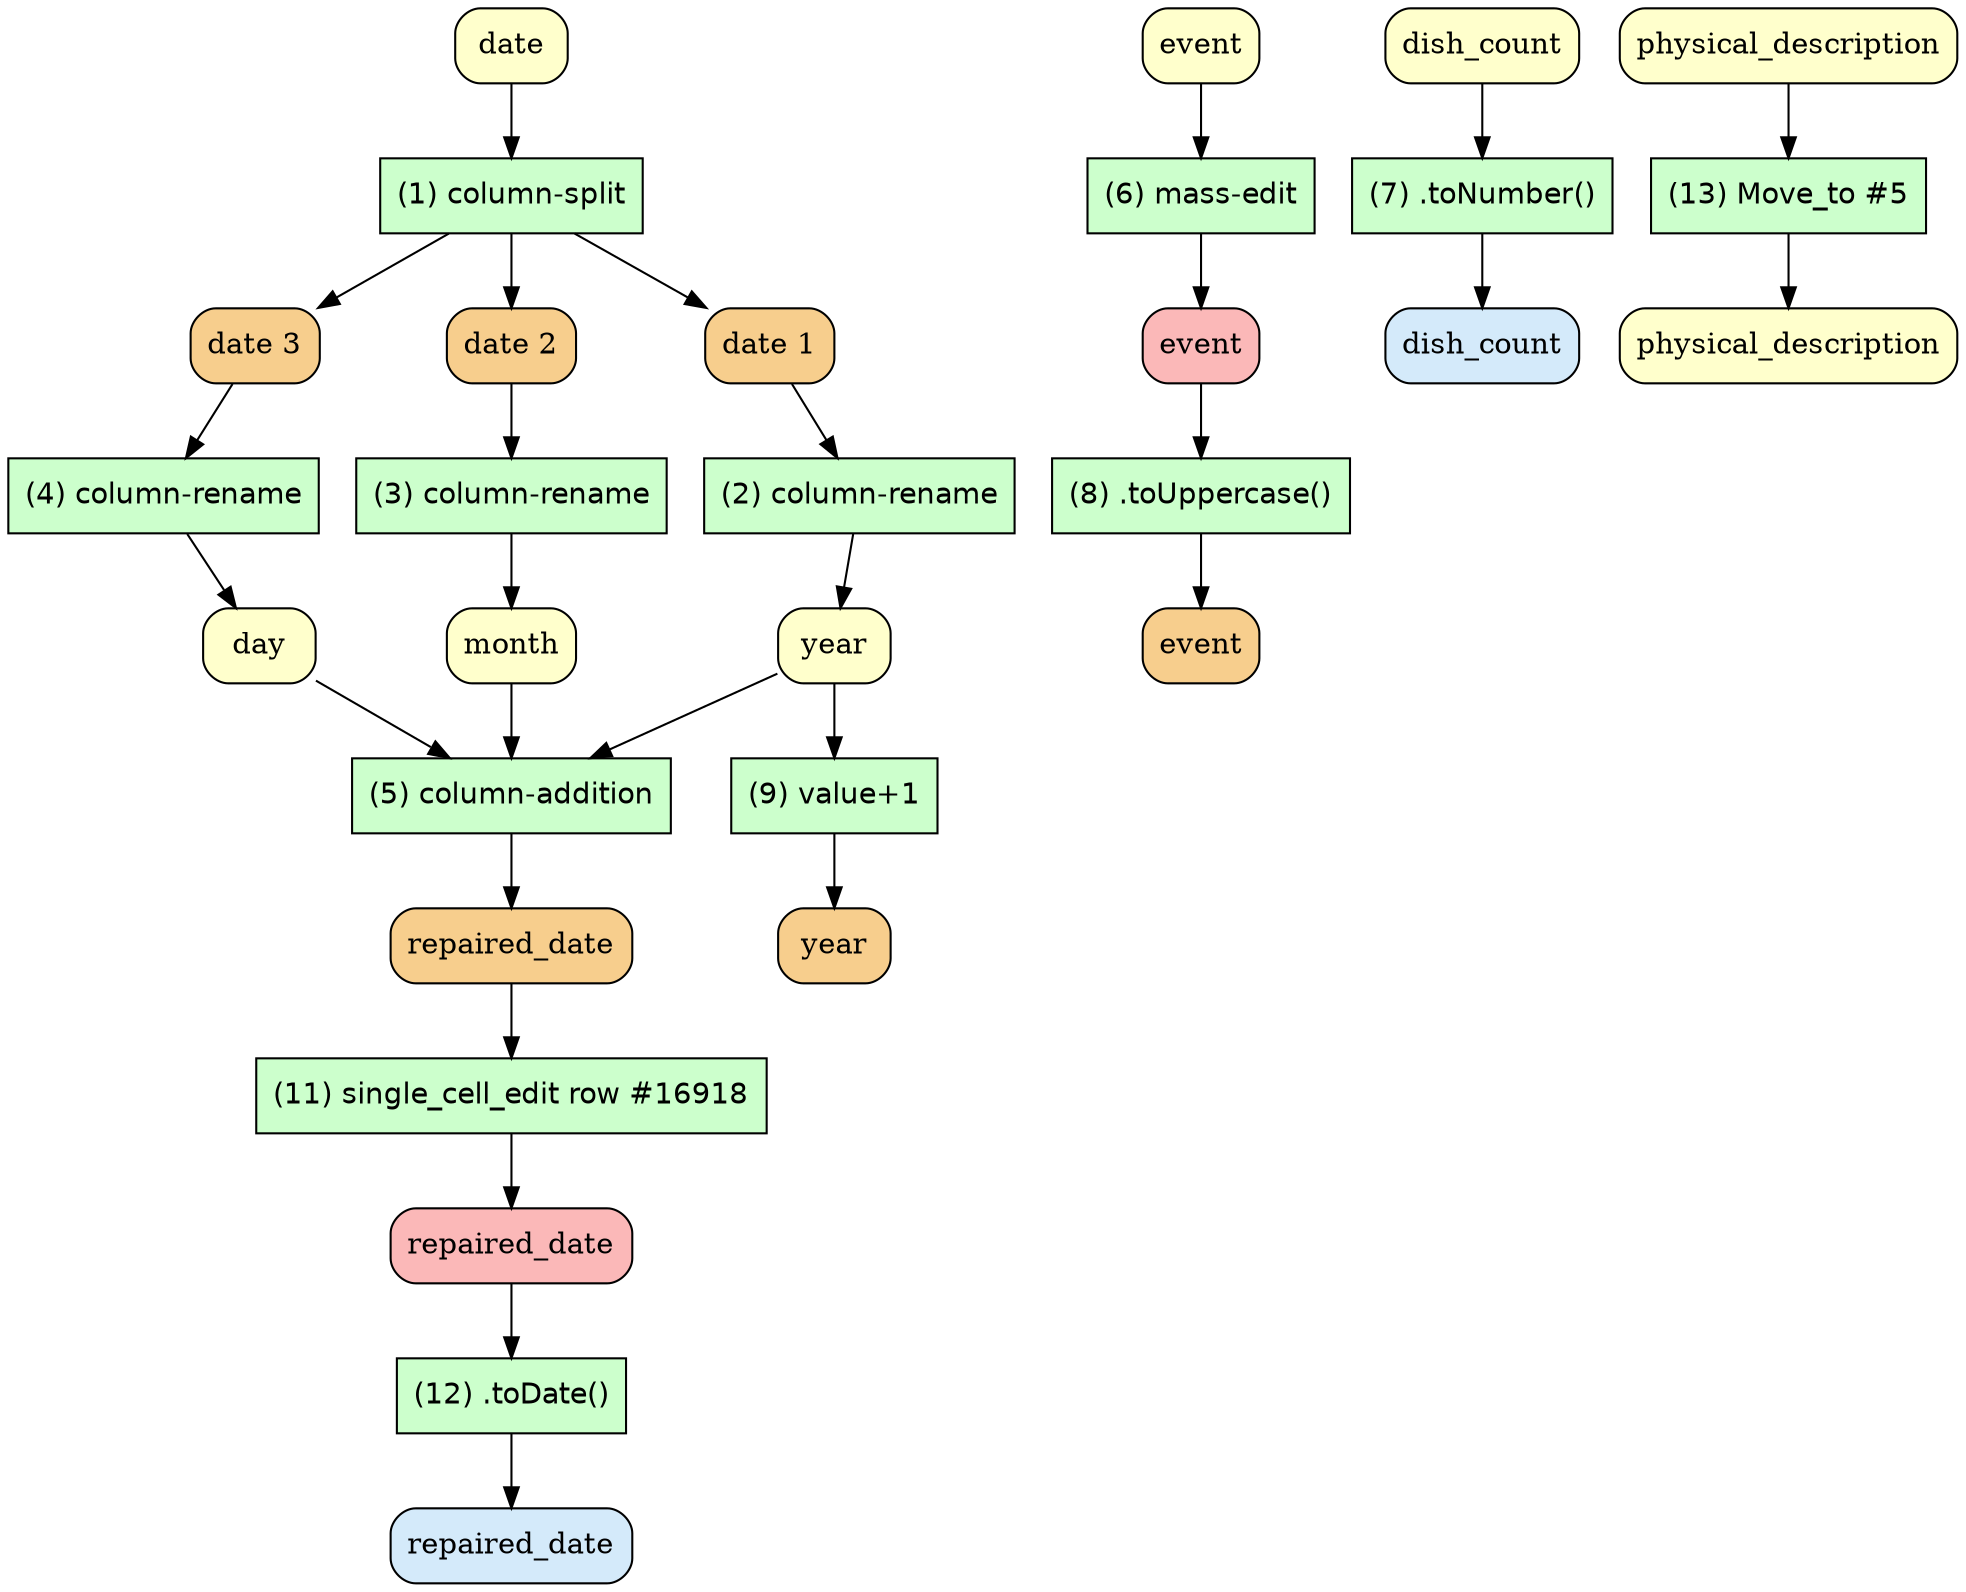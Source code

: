 digraph ORMA {
	node [fillcolor="#FFFFCC" shape=box style="rounded,filled"]
	"date.v0" [label=date]
	"date 3.v0" [label="date 3"]
	"date 2.v0" [label="date 2"]
	"date 1.v0" [label="date 1"]
	"date 1.v0" [label="date 1"]
	"year.v0" [label=year]
	"date 2.v0" [label="date 2"]
	"month.v0" [label=month]
	"date 3.v0" [label="date 3"]
	"day.v0" [label=day]
	"year.v0" [label=year]
	"month.v0" [label=month]
	"day.v0" [label=day]
	"repaired_date.v0" [label=repaired_date]
	"event.v0" [label=event]
	"event.v1" [label=event]
	"dish_count.v0" [label=dish_count]
	"dish_count.v1" [label=dish_count]
	"event.v1" [label=event]
	"event.v2" [label=event]
	"year.v0" [label=year]
	"year.v1" [label=year]
	"repaired_date.v0" [label=repaired_date]
	"repaired_date.v1" [label=repaired_date]
	"repaired_date.v1" [label=repaired_date]
	"repaired_date.v2" [label=repaired_date]
	"physical_description.v0" [label=physical_description]
	"physical_description.v1" [label=physical_description]
	node [fillcolor="#CCFFCC" fontname=Helvetica peripheries=1 shape=box style=filled]
	"(1) column-split"
	node [fillcolor="#CCFFCC" fontname=Helvetica peripheries=1 shape=box style=filled]
	"(2) column-rename"
	node [fillcolor="#CCFFCC" fontname=Helvetica peripheries=1 shape=box style=filled]
	"(3) column-rename"
	node [fillcolor="#CCFFCC" fontname=Helvetica peripheries=1 shape=box style=filled]
	"(4) column-rename"
	node [fillcolor="#CCFFCC" fontname=Helvetica peripheries=1 shape=box style=filled]
	"(5) column-addition"
	node [fillcolor="#CCFFCC" fontname=Helvetica peripheries=1 shape=box style=filled]
	"(6) mass-edit"
	node [fillcolor="#CCFFCC" fontname=Helvetica peripheries=1 shape=box style=filled]
	"(7) .toNumber()"
	node [fillcolor="#CCFFCC" fontname=Helvetica peripheries=1 shape=box style=filled]
	"(8) .toUppercase()"
	node [fillcolor="#CCFFCC" fontname=Helvetica peripheries=1 shape=box style=filled]
	"(9) value+1"
	node [fillcolor="#CCFFCC" fontname=Helvetica peripheries=1 shape=box style=filled]
	"(11) single_cell_edit row #16918"
	node [fillcolor="#CCFFCC" fontname=Helvetica peripheries=1 shape=box style=filled]
	"(12) .toDate()"
	node [fillcolor="#CCFFCC" fontname=Helvetica peripheries=1 shape=box style=filled]
	"(13) Move_to #5"
	"date.v0" [label=date fillcolor="#FFFFCC"]
	"date 3.v0" [label="date 3" fillcolor="#f7ce8d"]
	"date 2.v0" [label="date 2" fillcolor="#f7ce8d"]
	"date 1.v0" [label="date 1" fillcolor="#f7ce8d"]
	"date 1.v0" [label="date 1" fillcolor="#f7ce8d"]
	"year.v0" [label=year fillcolor="#FFFFCC"]
	"date 2.v0" [label="date 2" fillcolor="#f7ce8d"]
	"month.v0" [label=month fillcolor="#FFFFCC"]
	"date 3.v0" [label="date 3" fillcolor="#f7ce8d"]
	"day.v0" [label=day fillcolor="#FFFFCC"]
	"year.v0" [label=year fillcolor="#FFFFCC"]
	"month.v0" [label=month fillcolor="#FFFFCC"]
	"day.v0" [label=day fillcolor="#FFFFCC"]
	"repaired_date.v0" [label=repaired_date fillcolor="#f7ce8d"]
	"event.v0" [label=event fillcolor="#FFFFCC"]
	"event.v1" [label=event fillcolor="#fbb8b8"]
	"dish_count.v0" [label=dish_count fillcolor="#FFFFCC"]
	"dish_count.v1" [label=dish_count fillcolor="#d4eafa"]
	"event.v1" [label=event fillcolor="#fbb8b8"]
	"event.v2" [label=event fillcolor="#f7ce8d"]
	"year.v0" [label=year fillcolor="#FFFFCC"]
	"year.v1" [label=year fillcolor="#f7ce8d"]
	"repaired_date.v0" [label=repaired_date fillcolor="#f7ce8d"]
	"repaired_date.v1" [label=repaired_date fillcolor="#fbb8b8"]
	"repaired_date.v1" [label=repaired_date fillcolor="#fbb8b8"]
	"repaired_date.v2" [label=repaired_date fillcolor="#d4eafa"]
	"physical_description.v0" [label=physical_description fillcolor="#FFFFCC"]
	"physical_description.v1" [label=physical_description fillcolor="#FFFFCC"]
	"date.v0" -> "(1) column-split"
	"(1) column-split" -> "date 3.v0"
	"(1) column-split" -> "date 2.v0"
	"(1) column-split" -> "date 1.v0"
	"date 1.v0" -> "(2) column-rename"
	"(2) column-rename" -> "year.v0"
	"date 2.v0" -> "(3) column-rename"
	"(3) column-rename" -> "month.v0"
	"date 3.v0" -> "(4) column-rename"
	"(4) column-rename" -> "day.v0"
	"year.v0" -> "(5) column-addition"
	"month.v0" -> "(5) column-addition"
	"day.v0" -> "(5) column-addition"
	"(5) column-addition" -> "repaired_date.v0"
	"event.v0" -> "(6) mass-edit"
	"(6) mass-edit" -> "event.v1"
	"dish_count.v0" -> "(7) .toNumber()"
	"(7) .toNumber()" -> "dish_count.v1"
	"event.v1" -> "(8) .toUppercase()"
	"(8) .toUppercase()" -> "event.v2"
	"year.v0" -> "(9) value+1"
	"(9) value+1" -> "year.v1"
	"repaired_date.v0" -> "(11) single_cell_edit row #16918"
	"(11) single_cell_edit row #16918" -> "repaired_date.v1"
	"repaired_date.v1" -> "(12) .toDate()"
	"(12) .toDate()" -> "repaired_date.v2"
	"physical_description.v0" -> "(13) Move_to #5"
	"(13) Move_to #5" -> "physical_description.v1"
}

